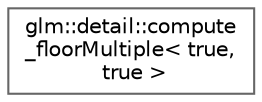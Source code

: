 digraph "Graphical Class Hierarchy"
{
 // LATEX_PDF_SIZE
  bgcolor="transparent";
  edge [fontname=Helvetica,fontsize=10,labelfontname=Helvetica,labelfontsize=10];
  node [fontname=Helvetica,fontsize=10,shape=box,height=0.2,width=0.4];
  rankdir="LR";
  Node0 [id="Node000000",label="glm::detail::compute\l_floorMultiple\< true,\l true \>",height=0.2,width=0.4,color="grey40", fillcolor="white", style="filled",URL="$structglm_1_1detail_1_1compute__floor_multiple_3_01true_00_01true_01_4.html",tooltip=" "];
}
